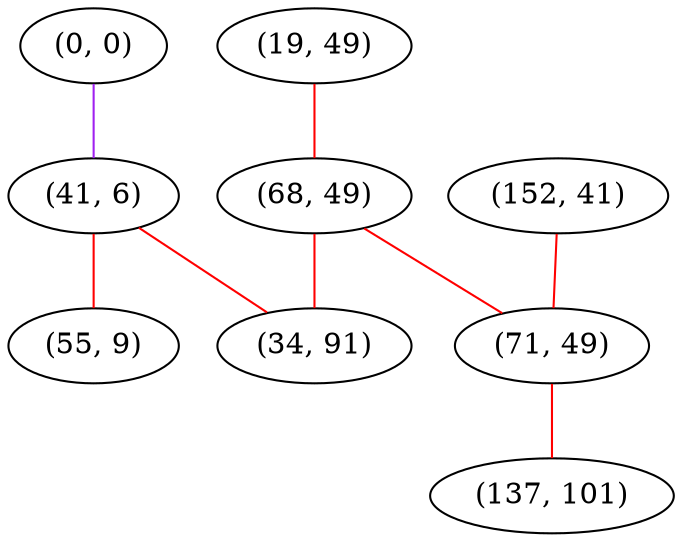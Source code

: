 graph "" {
"(152, 41)";
"(0, 0)";
"(41, 6)";
"(19, 49)";
"(68, 49)";
"(55, 9)";
"(71, 49)";
"(137, 101)";
"(34, 91)";
"(152, 41)" -- "(71, 49)"  [color=red, key=0, weight=1];
"(0, 0)" -- "(41, 6)"  [color=purple, key=0, weight=4];
"(41, 6)" -- "(34, 91)"  [color=red, key=0, weight=1];
"(41, 6)" -- "(55, 9)"  [color=red, key=0, weight=1];
"(19, 49)" -- "(68, 49)"  [color=red, key=0, weight=1];
"(68, 49)" -- "(34, 91)"  [color=red, key=0, weight=1];
"(68, 49)" -- "(71, 49)"  [color=red, key=0, weight=1];
"(71, 49)" -- "(137, 101)"  [color=red, key=0, weight=1];
}
